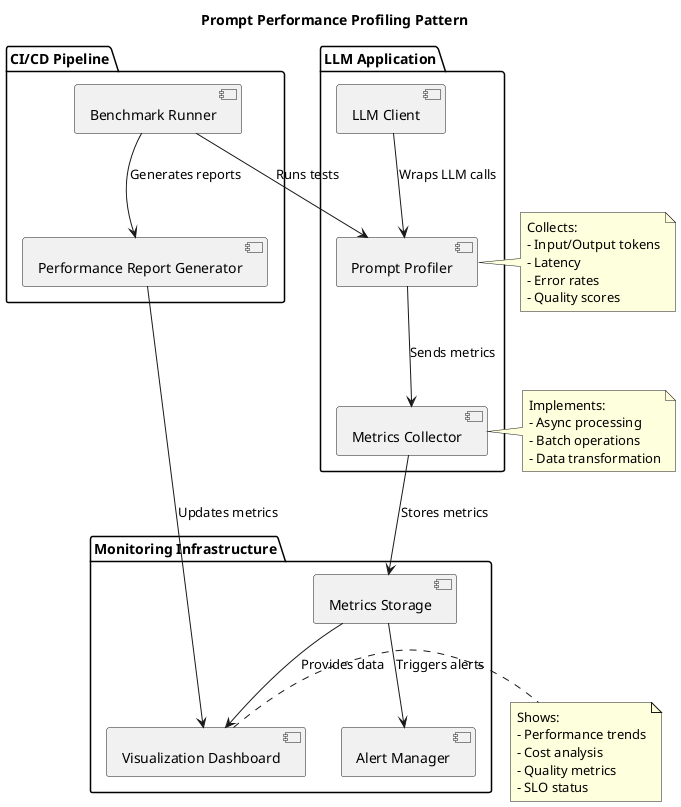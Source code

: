 @startuml prompt_performance_profiling_pattern

skinparam componentStyle uml2
skinparam backgroundColor white
skinparam handwritten false

title Prompt Performance Profiling Pattern

package "LLM Application" {
    [LLM Client] as client
    [Prompt Profiler] as profiler
    [Metrics Collector] as collector
}

package "Monitoring Infrastructure" {
    [Metrics Storage] as storage
    [Visualization Dashboard] as dashboard
    [Alert Manager] as alert
}

package "CI/CD Pipeline" {
    [Benchmark Runner] as benchmark
    [Performance Report Generator] as report
}

' Main flow
client --> profiler : Wraps LLM calls
profiler --> collector : Sends metrics
collector --> storage : Stores metrics
storage --> dashboard : Provides data
storage --> alert : Triggers alerts

' CI/CD integration
benchmark --> profiler : Runs tests
benchmark --> report : Generates reports
report --> dashboard : Updates metrics

note right of profiler
  Collects:
  - Input/Output tokens
  - Latency
  - Error rates
  - Quality scores
end note

note right of collector
  Implements:
  - Async processing
  - Batch operations
  - Data transformation
end note

note right of dashboard
  Shows:
  - Performance trends
  - Cost analysis
  - Quality metrics
  - SLO status
end note

@enduml 
